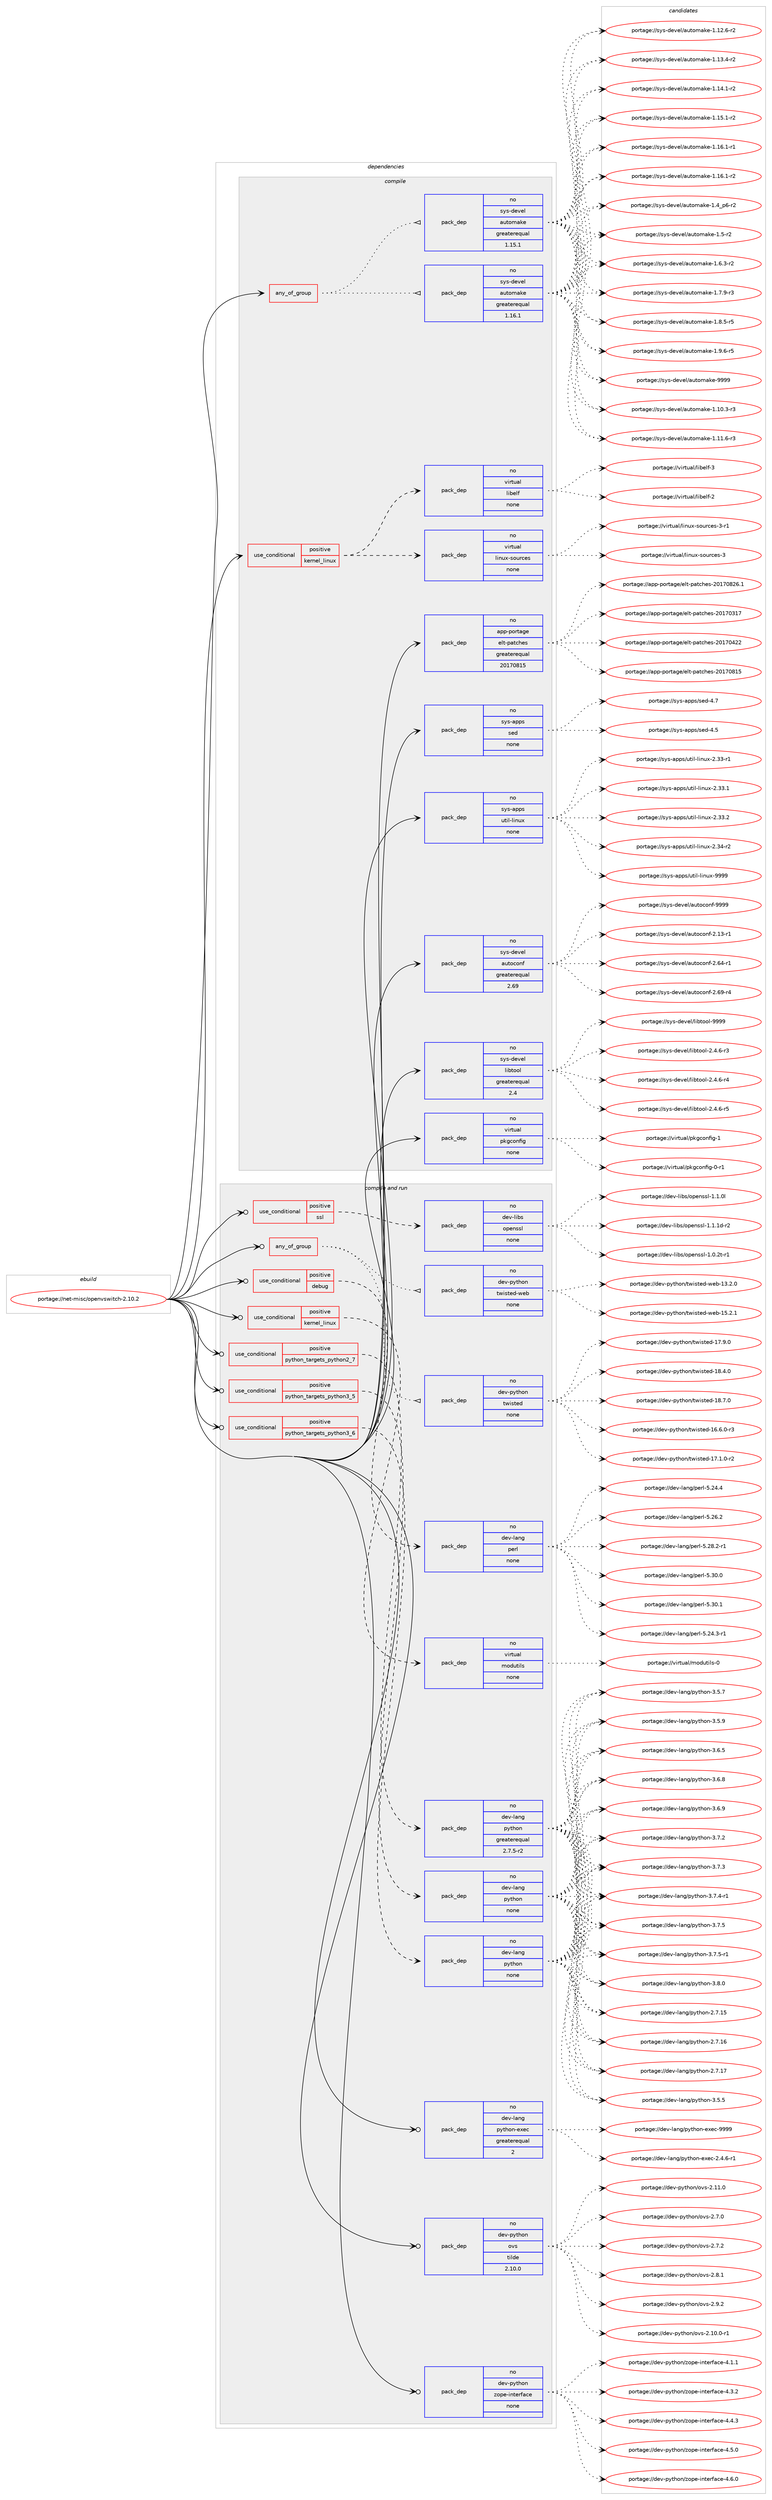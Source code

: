 digraph prolog {

# *************
# Graph options
# *************

newrank=true;
concentrate=true;
compound=true;
graph [rankdir=LR,fontname=Helvetica,fontsize=10,ranksep=1.5];#, ranksep=2.5, nodesep=0.2];
edge  [arrowhead=vee];
node  [fontname=Helvetica,fontsize=10];

# **********
# The ebuild
# **********

subgraph cluster_leftcol {
color=gray;
rank=same;
label=<<i>ebuild</i>>;
id [label="portage://net-misc/openvswitch-2.10.2", color=red, width=4, href="../net-misc/openvswitch-2.10.2.svg"];
}

# ****************
# The dependencies
# ****************

subgraph cluster_midcol {
color=gray;
label=<<i>dependencies</i>>;
subgraph cluster_compile {
fillcolor="#eeeeee";
style=filled;
label=<<i>compile</i>>;
subgraph any5994 {
dependency368864 [label=<<TABLE BORDER="0" CELLBORDER="1" CELLSPACING="0" CELLPADDING="4"><TR><TD CELLPADDING="10">any_of_group</TD></TR></TABLE>>, shape=none, color=red];subgraph pack270346 {
dependency368865 [label=<<TABLE BORDER="0" CELLBORDER="1" CELLSPACING="0" CELLPADDING="4" WIDTH="220"><TR><TD ROWSPAN="6" CELLPADDING="30">pack_dep</TD></TR><TR><TD WIDTH="110">no</TD></TR><TR><TD>sys-devel</TD></TR><TR><TD>automake</TD></TR><TR><TD>greaterequal</TD></TR><TR><TD>1.16.1</TD></TR></TABLE>>, shape=none, color=blue];
}
dependency368864:e -> dependency368865:w [weight=20,style="dotted",arrowhead="oinv"];
subgraph pack270347 {
dependency368866 [label=<<TABLE BORDER="0" CELLBORDER="1" CELLSPACING="0" CELLPADDING="4" WIDTH="220"><TR><TD ROWSPAN="6" CELLPADDING="30">pack_dep</TD></TR><TR><TD WIDTH="110">no</TD></TR><TR><TD>sys-devel</TD></TR><TR><TD>automake</TD></TR><TR><TD>greaterequal</TD></TR><TR><TD>1.15.1</TD></TR></TABLE>>, shape=none, color=blue];
}
dependency368864:e -> dependency368866:w [weight=20,style="dotted",arrowhead="oinv"];
}
id:e -> dependency368864:w [weight=20,style="solid",arrowhead="vee"];
subgraph cond92350 {
dependency368867 [label=<<TABLE BORDER="0" CELLBORDER="1" CELLSPACING="0" CELLPADDING="4"><TR><TD ROWSPAN="3" CELLPADDING="10">use_conditional</TD></TR><TR><TD>positive</TD></TR><TR><TD>kernel_linux</TD></TR></TABLE>>, shape=none, color=red];
subgraph pack270348 {
dependency368868 [label=<<TABLE BORDER="0" CELLBORDER="1" CELLSPACING="0" CELLPADDING="4" WIDTH="220"><TR><TD ROWSPAN="6" CELLPADDING="30">pack_dep</TD></TR><TR><TD WIDTH="110">no</TD></TR><TR><TD>virtual</TD></TR><TR><TD>linux-sources</TD></TR><TR><TD>none</TD></TR><TR><TD></TD></TR></TABLE>>, shape=none, color=blue];
}
dependency368867:e -> dependency368868:w [weight=20,style="dashed",arrowhead="vee"];
subgraph pack270349 {
dependency368869 [label=<<TABLE BORDER="0" CELLBORDER="1" CELLSPACING="0" CELLPADDING="4" WIDTH="220"><TR><TD ROWSPAN="6" CELLPADDING="30">pack_dep</TD></TR><TR><TD WIDTH="110">no</TD></TR><TR><TD>virtual</TD></TR><TR><TD>libelf</TD></TR><TR><TD>none</TD></TR><TR><TD></TD></TR></TABLE>>, shape=none, color=blue];
}
dependency368867:e -> dependency368869:w [weight=20,style="dashed",arrowhead="vee"];
}
id:e -> dependency368867:w [weight=20,style="solid",arrowhead="vee"];
subgraph pack270350 {
dependency368870 [label=<<TABLE BORDER="0" CELLBORDER="1" CELLSPACING="0" CELLPADDING="4" WIDTH="220"><TR><TD ROWSPAN="6" CELLPADDING="30">pack_dep</TD></TR><TR><TD WIDTH="110">no</TD></TR><TR><TD>app-portage</TD></TR><TR><TD>elt-patches</TD></TR><TR><TD>greaterequal</TD></TR><TR><TD>20170815</TD></TR></TABLE>>, shape=none, color=blue];
}
id:e -> dependency368870:w [weight=20,style="solid",arrowhead="vee"];
subgraph pack270351 {
dependency368871 [label=<<TABLE BORDER="0" CELLBORDER="1" CELLSPACING="0" CELLPADDING="4" WIDTH="220"><TR><TD ROWSPAN="6" CELLPADDING="30">pack_dep</TD></TR><TR><TD WIDTH="110">no</TD></TR><TR><TD>sys-apps</TD></TR><TR><TD>sed</TD></TR><TR><TD>none</TD></TR><TR><TD></TD></TR></TABLE>>, shape=none, color=blue];
}
id:e -> dependency368871:w [weight=20,style="solid",arrowhead="vee"];
subgraph pack270352 {
dependency368872 [label=<<TABLE BORDER="0" CELLBORDER="1" CELLSPACING="0" CELLPADDING="4" WIDTH="220"><TR><TD ROWSPAN="6" CELLPADDING="30">pack_dep</TD></TR><TR><TD WIDTH="110">no</TD></TR><TR><TD>sys-apps</TD></TR><TR><TD>util-linux</TD></TR><TR><TD>none</TD></TR><TR><TD></TD></TR></TABLE>>, shape=none, color=blue];
}
id:e -> dependency368872:w [weight=20,style="solid",arrowhead="vee"];
subgraph pack270353 {
dependency368873 [label=<<TABLE BORDER="0" CELLBORDER="1" CELLSPACING="0" CELLPADDING="4" WIDTH="220"><TR><TD ROWSPAN="6" CELLPADDING="30">pack_dep</TD></TR><TR><TD WIDTH="110">no</TD></TR><TR><TD>sys-devel</TD></TR><TR><TD>autoconf</TD></TR><TR><TD>greaterequal</TD></TR><TR><TD>2.69</TD></TR></TABLE>>, shape=none, color=blue];
}
id:e -> dependency368873:w [weight=20,style="solid",arrowhead="vee"];
subgraph pack270354 {
dependency368874 [label=<<TABLE BORDER="0" CELLBORDER="1" CELLSPACING="0" CELLPADDING="4" WIDTH="220"><TR><TD ROWSPAN="6" CELLPADDING="30">pack_dep</TD></TR><TR><TD WIDTH="110">no</TD></TR><TR><TD>sys-devel</TD></TR><TR><TD>libtool</TD></TR><TR><TD>greaterequal</TD></TR><TR><TD>2.4</TD></TR></TABLE>>, shape=none, color=blue];
}
id:e -> dependency368874:w [weight=20,style="solid",arrowhead="vee"];
subgraph pack270355 {
dependency368875 [label=<<TABLE BORDER="0" CELLBORDER="1" CELLSPACING="0" CELLPADDING="4" WIDTH="220"><TR><TD ROWSPAN="6" CELLPADDING="30">pack_dep</TD></TR><TR><TD WIDTH="110">no</TD></TR><TR><TD>virtual</TD></TR><TR><TD>pkgconfig</TD></TR><TR><TD>none</TD></TR><TR><TD></TD></TR></TABLE>>, shape=none, color=blue];
}
id:e -> dependency368875:w [weight=20,style="solid",arrowhead="vee"];
}
subgraph cluster_compileandrun {
fillcolor="#eeeeee";
style=filled;
label=<<i>compile and run</i>>;
subgraph any5995 {
dependency368876 [label=<<TABLE BORDER="0" CELLBORDER="1" CELLSPACING="0" CELLPADDING="4"><TR><TD CELLPADDING="10">any_of_group</TD></TR></TABLE>>, shape=none, color=red];subgraph pack270356 {
dependency368877 [label=<<TABLE BORDER="0" CELLBORDER="1" CELLSPACING="0" CELLPADDING="4" WIDTH="220"><TR><TD ROWSPAN="6" CELLPADDING="30">pack_dep</TD></TR><TR><TD WIDTH="110">no</TD></TR><TR><TD>dev-python</TD></TR><TR><TD>twisted</TD></TR><TR><TD>none</TD></TR><TR><TD></TD></TR></TABLE>>, shape=none, color=blue];
}
dependency368876:e -> dependency368877:w [weight=20,style="dotted",arrowhead="oinv"];
subgraph pack270357 {
dependency368878 [label=<<TABLE BORDER="0" CELLBORDER="1" CELLSPACING="0" CELLPADDING="4" WIDTH="220"><TR><TD ROWSPAN="6" CELLPADDING="30">pack_dep</TD></TR><TR><TD WIDTH="110">no</TD></TR><TR><TD>dev-python</TD></TR><TR><TD>twisted-web</TD></TR><TR><TD>none</TD></TR><TR><TD></TD></TR></TABLE>>, shape=none, color=blue];
}
dependency368876:e -> dependency368878:w [weight=20,style="dotted",arrowhead="oinv"];
}
id:e -> dependency368876:w [weight=20,style="solid",arrowhead="odotvee"];
subgraph cond92351 {
dependency368879 [label=<<TABLE BORDER="0" CELLBORDER="1" CELLSPACING="0" CELLPADDING="4"><TR><TD ROWSPAN="3" CELLPADDING="10">use_conditional</TD></TR><TR><TD>positive</TD></TR><TR><TD>debug</TD></TR></TABLE>>, shape=none, color=red];
subgraph pack270358 {
dependency368880 [label=<<TABLE BORDER="0" CELLBORDER="1" CELLSPACING="0" CELLPADDING="4" WIDTH="220"><TR><TD ROWSPAN="6" CELLPADDING="30">pack_dep</TD></TR><TR><TD WIDTH="110">no</TD></TR><TR><TD>dev-lang</TD></TR><TR><TD>perl</TD></TR><TR><TD>none</TD></TR><TR><TD></TD></TR></TABLE>>, shape=none, color=blue];
}
dependency368879:e -> dependency368880:w [weight=20,style="dashed",arrowhead="vee"];
}
id:e -> dependency368879:w [weight=20,style="solid",arrowhead="odotvee"];
subgraph cond92352 {
dependency368881 [label=<<TABLE BORDER="0" CELLBORDER="1" CELLSPACING="0" CELLPADDING="4"><TR><TD ROWSPAN="3" CELLPADDING="10">use_conditional</TD></TR><TR><TD>positive</TD></TR><TR><TD>kernel_linux</TD></TR></TABLE>>, shape=none, color=red];
subgraph pack270359 {
dependency368882 [label=<<TABLE BORDER="0" CELLBORDER="1" CELLSPACING="0" CELLPADDING="4" WIDTH="220"><TR><TD ROWSPAN="6" CELLPADDING="30">pack_dep</TD></TR><TR><TD WIDTH="110">no</TD></TR><TR><TD>virtual</TD></TR><TR><TD>modutils</TD></TR><TR><TD>none</TD></TR><TR><TD></TD></TR></TABLE>>, shape=none, color=blue];
}
dependency368881:e -> dependency368882:w [weight=20,style="dashed",arrowhead="vee"];
}
id:e -> dependency368881:w [weight=20,style="solid",arrowhead="odotvee"];
subgraph cond92353 {
dependency368883 [label=<<TABLE BORDER="0" CELLBORDER="1" CELLSPACING="0" CELLPADDING="4"><TR><TD ROWSPAN="3" CELLPADDING="10">use_conditional</TD></TR><TR><TD>positive</TD></TR><TR><TD>python_targets_python2_7</TD></TR></TABLE>>, shape=none, color=red];
subgraph pack270360 {
dependency368884 [label=<<TABLE BORDER="0" CELLBORDER="1" CELLSPACING="0" CELLPADDING="4" WIDTH="220"><TR><TD ROWSPAN="6" CELLPADDING="30">pack_dep</TD></TR><TR><TD WIDTH="110">no</TD></TR><TR><TD>dev-lang</TD></TR><TR><TD>python</TD></TR><TR><TD>greaterequal</TD></TR><TR><TD>2.7.5-r2</TD></TR></TABLE>>, shape=none, color=blue];
}
dependency368883:e -> dependency368884:w [weight=20,style="dashed",arrowhead="vee"];
}
id:e -> dependency368883:w [weight=20,style="solid",arrowhead="odotvee"];
subgraph cond92354 {
dependency368885 [label=<<TABLE BORDER="0" CELLBORDER="1" CELLSPACING="0" CELLPADDING="4"><TR><TD ROWSPAN="3" CELLPADDING="10">use_conditional</TD></TR><TR><TD>positive</TD></TR><TR><TD>python_targets_python3_5</TD></TR></TABLE>>, shape=none, color=red];
subgraph pack270361 {
dependency368886 [label=<<TABLE BORDER="0" CELLBORDER="1" CELLSPACING="0" CELLPADDING="4" WIDTH="220"><TR><TD ROWSPAN="6" CELLPADDING="30">pack_dep</TD></TR><TR><TD WIDTH="110">no</TD></TR><TR><TD>dev-lang</TD></TR><TR><TD>python</TD></TR><TR><TD>none</TD></TR><TR><TD></TD></TR></TABLE>>, shape=none, color=blue];
}
dependency368885:e -> dependency368886:w [weight=20,style="dashed",arrowhead="vee"];
}
id:e -> dependency368885:w [weight=20,style="solid",arrowhead="odotvee"];
subgraph cond92355 {
dependency368887 [label=<<TABLE BORDER="0" CELLBORDER="1" CELLSPACING="0" CELLPADDING="4"><TR><TD ROWSPAN="3" CELLPADDING="10">use_conditional</TD></TR><TR><TD>positive</TD></TR><TR><TD>python_targets_python3_6</TD></TR></TABLE>>, shape=none, color=red];
subgraph pack270362 {
dependency368888 [label=<<TABLE BORDER="0" CELLBORDER="1" CELLSPACING="0" CELLPADDING="4" WIDTH="220"><TR><TD ROWSPAN="6" CELLPADDING="30">pack_dep</TD></TR><TR><TD WIDTH="110">no</TD></TR><TR><TD>dev-lang</TD></TR><TR><TD>python</TD></TR><TR><TD>none</TD></TR><TR><TD></TD></TR></TABLE>>, shape=none, color=blue];
}
dependency368887:e -> dependency368888:w [weight=20,style="dashed",arrowhead="vee"];
}
id:e -> dependency368887:w [weight=20,style="solid",arrowhead="odotvee"];
subgraph cond92356 {
dependency368889 [label=<<TABLE BORDER="0" CELLBORDER="1" CELLSPACING="0" CELLPADDING="4"><TR><TD ROWSPAN="3" CELLPADDING="10">use_conditional</TD></TR><TR><TD>positive</TD></TR><TR><TD>ssl</TD></TR></TABLE>>, shape=none, color=red];
subgraph pack270363 {
dependency368890 [label=<<TABLE BORDER="0" CELLBORDER="1" CELLSPACING="0" CELLPADDING="4" WIDTH="220"><TR><TD ROWSPAN="6" CELLPADDING="30">pack_dep</TD></TR><TR><TD WIDTH="110">no</TD></TR><TR><TD>dev-libs</TD></TR><TR><TD>openssl</TD></TR><TR><TD>none</TD></TR><TR><TD></TD></TR></TABLE>>, shape=none, color=blue];
}
dependency368889:e -> dependency368890:w [weight=20,style="dashed",arrowhead="vee"];
}
id:e -> dependency368889:w [weight=20,style="solid",arrowhead="odotvee"];
subgraph pack270364 {
dependency368891 [label=<<TABLE BORDER="0" CELLBORDER="1" CELLSPACING="0" CELLPADDING="4" WIDTH="220"><TR><TD ROWSPAN="6" CELLPADDING="30">pack_dep</TD></TR><TR><TD WIDTH="110">no</TD></TR><TR><TD>dev-lang</TD></TR><TR><TD>python-exec</TD></TR><TR><TD>greaterequal</TD></TR><TR><TD>2</TD></TR></TABLE>>, shape=none, color=blue];
}
id:e -> dependency368891:w [weight=20,style="solid",arrowhead="odotvee"];
subgraph pack270365 {
dependency368892 [label=<<TABLE BORDER="0" CELLBORDER="1" CELLSPACING="0" CELLPADDING="4" WIDTH="220"><TR><TD ROWSPAN="6" CELLPADDING="30">pack_dep</TD></TR><TR><TD WIDTH="110">no</TD></TR><TR><TD>dev-python</TD></TR><TR><TD>ovs</TD></TR><TR><TD>tilde</TD></TR><TR><TD>2.10.0</TD></TR></TABLE>>, shape=none, color=blue];
}
id:e -> dependency368892:w [weight=20,style="solid",arrowhead="odotvee"];
subgraph pack270366 {
dependency368893 [label=<<TABLE BORDER="0" CELLBORDER="1" CELLSPACING="0" CELLPADDING="4" WIDTH="220"><TR><TD ROWSPAN="6" CELLPADDING="30">pack_dep</TD></TR><TR><TD WIDTH="110">no</TD></TR><TR><TD>dev-python</TD></TR><TR><TD>zope-interface</TD></TR><TR><TD>none</TD></TR><TR><TD></TD></TR></TABLE>>, shape=none, color=blue];
}
id:e -> dependency368893:w [weight=20,style="solid",arrowhead="odotvee"];
}
subgraph cluster_run {
fillcolor="#eeeeee";
style=filled;
label=<<i>run</i>>;
}
}

# **************
# The candidates
# **************

subgraph cluster_choices {
rank=same;
color=gray;
label=<<i>candidates</i>>;

subgraph choice270346 {
color=black;
nodesep=1;
choiceportage11512111545100101118101108479711711611110997107101454946494846514511451 [label="portage://sys-devel/automake-1.10.3-r3", color=red, width=4,href="../sys-devel/automake-1.10.3-r3.svg"];
choiceportage11512111545100101118101108479711711611110997107101454946494946544511451 [label="portage://sys-devel/automake-1.11.6-r3", color=red, width=4,href="../sys-devel/automake-1.11.6-r3.svg"];
choiceportage11512111545100101118101108479711711611110997107101454946495046544511450 [label="portage://sys-devel/automake-1.12.6-r2", color=red, width=4,href="../sys-devel/automake-1.12.6-r2.svg"];
choiceportage11512111545100101118101108479711711611110997107101454946495146524511450 [label="portage://sys-devel/automake-1.13.4-r2", color=red, width=4,href="../sys-devel/automake-1.13.4-r2.svg"];
choiceportage11512111545100101118101108479711711611110997107101454946495246494511450 [label="portage://sys-devel/automake-1.14.1-r2", color=red, width=4,href="../sys-devel/automake-1.14.1-r2.svg"];
choiceportage11512111545100101118101108479711711611110997107101454946495346494511450 [label="portage://sys-devel/automake-1.15.1-r2", color=red, width=4,href="../sys-devel/automake-1.15.1-r2.svg"];
choiceportage11512111545100101118101108479711711611110997107101454946495446494511449 [label="portage://sys-devel/automake-1.16.1-r1", color=red, width=4,href="../sys-devel/automake-1.16.1-r1.svg"];
choiceportage11512111545100101118101108479711711611110997107101454946495446494511450 [label="portage://sys-devel/automake-1.16.1-r2", color=red, width=4,href="../sys-devel/automake-1.16.1-r2.svg"];
choiceportage115121115451001011181011084797117116111109971071014549465295112544511450 [label="portage://sys-devel/automake-1.4_p6-r2", color=red, width=4,href="../sys-devel/automake-1.4_p6-r2.svg"];
choiceportage11512111545100101118101108479711711611110997107101454946534511450 [label="portage://sys-devel/automake-1.5-r2", color=red, width=4,href="../sys-devel/automake-1.5-r2.svg"];
choiceportage115121115451001011181011084797117116111109971071014549465446514511450 [label="portage://sys-devel/automake-1.6.3-r2", color=red, width=4,href="../sys-devel/automake-1.6.3-r2.svg"];
choiceportage115121115451001011181011084797117116111109971071014549465546574511451 [label="portage://sys-devel/automake-1.7.9-r3", color=red, width=4,href="../sys-devel/automake-1.7.9-r3.svg"];
choiceportage115121115451001011181011084797117116111109971071014549465646534511453 [label="portage://sys-devel/automake-1.8.5-r5", color=red, width=4,href="../sys-devel/automake-1.8.5-r5.svg"];
choiceportage115121115451001011181011084797117116111109971071014549465746544511453 [label="portage://sys-devel/automake-1.9.6-r5", color=red, width=4,href="../sys-devel/automake-1.9.6-r5.svg"];
choiceportage115121115451001011181011084797117116111109971071014557575757 [label="portage://sys-devel/automake-9999", color=red, width=4,href="../sys-devel/automake-9999.svg"];
dependency368865:e -> choiceportage11512111545100101118101108479711711611110997107101454946494846514511451:w [style=dotted,weight="100"];
dependency368865:e -> choiceportage11512111545100101118101108479711711611110997107101454946494946544511451:w [style=dotted,weight="100"];
dependency368865:e -> choiceportage11512111545100101118101108479711711611110997107101454946495046544511450:w [style=dotted,weight="100"];
dependency368865:e -> choiceportage11512111545100101118101108479711711611110997107101454946495146524511450:w [style=dotted,weight="100"];
dependency368865:e -> choiceportage11512111545100101118101108479711711611110997107101454946495246494511450:w [style=dotted,weight="100"];
dependency368865:e -> choiceportage11512111545100101118101108479711711611110997107101454946495346494511450:w [style=dotted,weight="100"];
dependency368865:e -> choiceportage11512111545100101118101108479711711611110997107101454946495446494511449:w [style=dotted,weight="100"];
dependency368865:e -> choiceportage11512111545100101118101108479711711611110997107101454946495446494511450:w [style=dotted,weight="100"];
dependency368865:e -> choiceportage115121115451001011181011084797117116111109971071014549465295112544511450:w [style=dotted,weight="100"];
dependency368865:e -> choiceportage11512111545100101118101108479711711611110997107101454946534511450:w [style=dotted,weight="100"];
dependency368865:e -> choiceportage115121115451001011181011084797117116111109971071014549465446514511450:w [style=dotted,weight="100"];
dependency368865:e -> choiceportage115121115451001011181011084797117116111109971071014549465546574511451:w [style=dotted,weight="100"];
dependency368865:e -> choiceportage115121115451001011181011084797117116111109971071014549465646534511453:w [style=dotted,weight="100"];
dependency368865:e -> choiceportage115121115451001011181011084797117116111109971071014549465746544511453:w [style=dotted,weight="100"];
dependency368865:e -> choiceportage115121115451001011181011084797117116111109971071014557575757:w [style=dotted,weight="100"];
}
subgraph choice270347 {
color=black;
nodesep=1;
choiceportage11512111545100101118101108479711711611110997107101454946494846514511451 [label="portage://sys-devel/automake-1.10.3-r3", color=red, width=4,href="../sys-devel/automake-1.10.3-r3.svg"];
choiceportage11512111545100101118101108479711711611110997107101454946494946544511451 [label="portage://sys-devel/automake-1.11.6-r3", color=red, width=4,href="../sys-devel/automake-1.11.6-r3.svg"];
choiceportage11512111545100101118101108479711711611110997107101454946495046544511450 [label="portage://sys-devel/automake-1.12.6-r2", color=red, width=4,href="../sys-devel/automake-1.12.6-r2.svg"];
choiceportage11512111545100101118101108479711711611110997107101454946495146524511450 [label="portage://sys-devel/automake-1.13.4-r2", color=red, width=4,href="../sys-devel/automake-1.13.4-r2.svg"];
choiceportage11512111545100101118101108479711711611110997107101454946495246494511450 [label="portage://sys-devel/automake-1.14.1-r2", color=red, width=4,href="../sys-devel/automake-1.14.1-r2.svg"];
choiceportage11512111545100101118101108479711711611110997107101454946495346494511450 [label="portage://sys-devel/automake-1.15.1-r2", color=red, width=4,href="../sys-devel/automake-1.15.1-r2.svg"];
choiceportage11512111545100101118101108479711711611110997107101454946495446494511449 [label="portage://sys-devel/automake-1.16.1-r1", color=red, width=4,href="../sys-devel/automake-1.16.1-r1.svg"];
choiceportage11512111545100101118101108479711711611110997107101454946495446494511450 [label="portage://sys-devel/automake-1.16.1-r2", color=red, width=4,href="../sys-devel/automake-1.16.1-r2.svg"];
choiceportage115121115451001011181011084797117116111109971071014549465295112544511450 [label="portage://sys-devel/automake-1.4_p6-r2", color=red, width=4,href="../sys-devel/automake-1.4_p6-r2.svg"];
choiceportage11512111545100101118101108479711711611110997107101454946534511450 [label="portage://sys-devel/automake-1.5-r2", color=red, width=4,href="../sys-devel/automake-1.5-r2.svg"];
choiceportage115121115451001011181011084797117116111109971071014549465446514511450 [label="portage://sys-devel/automake-1.6.3-r2", color=red, width=4,href="../sys-devel/automake-1.6.3-r2.svg"];
choiceportage115121115451001011181011084797117116111109971071014549465546574511451 [label="portage://sys-devel/automake-1.7.9-r3", color=red, width=4,href="../sys-devel/automake-1.7.9-r3.svg"];
choiceportage115121115451001011181011084797117116111109971071014549465646534511453 [label="portage://sys-devel/automake-1.8.5-r5", color=red, width=4,href="../sys-devel/automake-1.8.5-r5.svg"];
choiceportage115121115451001011181011084797117116111109971071014549465746544511453 [label="portage://sys-devel/automake-1.9.6-r5", color=red, width=4,href="../sys-devel/automake-1.9.6-r5.svg"];
choiceportage115121115451001011181011084797117116111109971071014557575757 [label="portage://sys-devel/automake-9999", color=red, width=4,href="../sys-devel/automake-9999.svg"];
dependency368866:e -> choiceportage11512111545100101118101108479711711611110997107101454946494846514511451:w [style=dotted,weight="100"];
dependency368866:e -> choiceportage11512111545100101118101108479711711611110997107101454946494946544511451:w [style=dotted,weight="100"];
dependency368866:e -> choiceportage11512111545100101118101108479711711611110997107101454946495046544511450:w [style=dotted,weight="100"];
dependency368866:e -> choiceportage11512111545100101118101108479711711611110997107101454946495146524511450:w [style=dotted,weight="100"];
dependency368866:e -> choiceportage11512111545100101118101108479711711611110997107101454946495246494511450:w [style=dotted,weight="100"];
dependency368866:e -> choiceportage11512111545100101118101108479711711611110997107101454946495346494511450:w [style=dotted,weight="100"];
dependency368866:e -> choiceportage11512111545100101118101108479711711611110997107101454946495446494511449:w [style=dotted,weight="100"];
dependency368866:e -> choiceportage11512111545100101118101108479711711611110997107101454946495446494511450:w [style=dotted,weight="100"];
dependency368866:e -> choiceportage115121115451001011181011084797117116111109971071014549465295112544511450:w [style=dotted,weight="100"];
dependency368866:e -> choiceportage11512111545100101118101108479711711611110997107101454946534511450:w [style=dotted,weight="100"];
dependency368866:e -> choiceportage115121115451001011181011084797117116111109971071014549465446514511450:w [style=dotted,weight="100"];
dependency368866:e -> choiceportage115121115451001011181011084797117116111109971071014549465546574511451:w [style=dotted,weight="100"];
dependency368866:e -> choiceportage115121115451001011181011084797117116111109971071014549465646534511453:w [style=dotted,weight="100"];
dependency368866:e -> choiceportage115121115451001011181011084797117116111109971071014549465746544511453:w [style=dotted,weight="100"];
dependency368866:e -> choiceportage115121115451001011181011084797117116111109971071014557575757:w [style=dotted,weight="100"];
}
subgraph choice270348 {
color=black;
nodesep=1;
choiceportage118105114116117971084710810511011712045115111117114991011154551 [label="portage://virtual/linux-sources-3", color=red, width=4,href="../virtual/linux-sources-3.svg"];
choiceportage1181051141161179710847108105110117120451151111171149910111545514511449 [label="portage://virtual/linux-sources-3-r1", color=red, width=4,href="../virtual/linux-sources-3-r1.svg"];
dependency368868:e -> choiceportage118105114116117971084710810511011712045115111117114991011154551:w [style=dotted,weight="100"];
dependency368868:e -> choiceportage1181051141161179710847108105110117120451151111171149910111545514511449:w [style=dotted,weight="100"];
}
subgraph choice270349 {
color=black;
nodesep=1;
choiceportage1181051141161179710847108105981011081024550 [label="portage://virtual/libelf-2", color=red, width=4,href="../virtual/libelf-2.svg"];
choiceportage1181051141161179710847108105981011081024551 [label="portage://virtual/libelf-3", color=red, width=4,href="../virtual/libelf-3.svg"];
dependency368869:e -> choiceportage1181051141161179710847108105981011081024550:w [style=dotted,weight="100"];
dependency368869:e -> choiceportage1181051141161179710847108105981011081024551:w [style=dotted,weight="100"];
}
subgraph choice270350 {
color=black;
nodesep=1;
choiceportage97112112451121111141169710310147101108116451129711699104101115455048495548514955 [label="portage://app-portage/elt-patches-20170317", color=red, width=4,href="../app-portage/elt-patches-20170317.svg"];
choiceportage97112112451121111141169710310147101108116451129711699104101115455048495548525050 [label="portage://app-portage/elt-patches-20170422", color=red, width=4,href="../app-portage/elt-patches-20170422.svg"];
choiceportage97112112451121111141169710310147101108116451129711699104101115455048495548564953 [label="portage://app-portage/elt-patches-20170815", color=red, width=4,href="../app-portage/elt-patches-20170815.svg"];
choiceportage971121124511211111411697103101471011081164511297116991041011154550484955485650544649 [label="portage://app-portage/elt-patches-20170826.1", color=red, width=4,href="../app-portage/elt-patches-20170826.1.svg"];
dependency368870:e -> choiceportage97112112451121111141169710310147101108116451129711699104101115455048495548514955:w [style=dotted,weight="100"];
dependency368870:e -> choiceportage97112112451121111141169710310147101108116451129711699104101115455048495548525050:w [style=dotted,weight="100"];
dependency368870:e -> choiceportage97112112451121111141169710310147101108116451129711699104101115455048495548564953:w [style=dotted,weight="100"];
dependency368870:e -> choiceportage971121124511211111411697103101471011081164511297116991041011154550484955485650544649:w [style=dotted,weight="100"];
}
subgraph choice270351 {
color=black;
nodesep=1;
choiceportage11512111545971121121154711510110045524653 [label="portage://sys-apps/sed-4.5", color=red, width=4,href="../sys-apps/sed-4.5.svg"];
choiceportage11512111545971121121154711510110045524655 [label="portage://sys-apps/sed-4.7", color=red, width=4,href="../sys-apps/sed-4.7.svg"];
dependency368871:e -> choiceportage11512111545971121121154711510110045524653:w [style=dotted,weight="100"];
dependency368871:e -> choiceportage11512111545971121121154711510110045524655:w [style=dotted,weight="100"];
}
subgraph choice270352 {
color=black;
nodesep=1;
choiceportage1151211154597112112115471171161051084510810511011712045504651514511449 [label="portage://sys-apps/util-linux-2.33-r1", color=red, width=4,href="../sys-apps/util-linux-2.33-r1.svg"];
choiceportage1151211154597112112115471171161051084510810511011712045504651514649 [label="portage://sys-apps/util-linux-2.33.1", color=red, width=4,href="../sys-apps/util-linux-2.33.1.svg"];
choiceportage1151211154597112112115471171161051084510810511011712045504651514650 [label="portage://sys-apps/util-linux-2.33.2", color=red, width=4,href="../sys-apps/util-linux-2.33.2.svg"];
choiceportage1151211154597112112115471171161051084510810511011712045504651524511450 [label="portage://sys-apps/util-linux-2.34-r2", color=red, width=4,href="../sys-apps/util-linux-2.34-r2.svg"];
choiceportage115121115459711211211547117116105108451081051101171204557575757 [label="portage://sys-apps/util-linux-9999", color=red, width=4,href="../sys-apps/util-linux-9999.svg"];
dependency368872:e -> choiceportage1151211154597112112115471171161051084510810511011712045504651514511449:w [style=dotted,weight="100"];
dependency368872:e -> choiceportage1151211154597112112115471171161051084510810511011712045504651514649:w [style=dotted,weight="100"];
dependency368872:e -> choiceportage1151211154597112112115471171161051084510810511011712045504651514650:w [style=dotted,weight="100"];
dependency368872:e -> choiceportage1151211154597112112115471171161051084510810511011712045504651524511450:w [style=dotted,weight="100"];
dependency368872:e -> choiceportage115121115459711211211547117116105108451081051101171204557575757:w [style=dotted,weight="100"];
}
subgraph choice270353 {
color=black;
nodesep=1;
choiceportage1151211154510010111810110847971171161119911111010245504649514511449 [label="portage://sys-devel/autoconf-2.13-r1", color=red, width=4,href="../sys-devel/autoconf-2.13-r1.svg"];
choiceportage1151211154510010111810110847971171161119911111010245504654524511449 [label="portage://sys-devel/autoconf-2.64-r1", color=red, width=4,href="../sys-devel/autoconf-2.64-r1.svg"];
choiceportage1151211154510010111810110847971171161119911111010245504654574511452 [label="portage://sys-devel/autoconf-2.69-r4", color=red, width=4,href="../sys-devel/autoconf-2.69-r4.svg"];
choiceportage115121115451001011181011084797117116111991111101024557575757 [label="portage://sys-devel/autoconf-9999", color=red, width=4,href="../sys-devel/autoconf-9999.svg"];
dependency368873:e -> choiceportage1151211154510010111810110847971171161119911111010245504649514511449:w [style=dotted,weight="100"];
dependency368873:e -> choiceportage1151211154510010111810110847971171161119911111010245504654524511449:w [style=dotted,weight="100"];
dependency368873:e -> choiceportage1151211154510010111810110847971171161119911111010245504654574511452:w [style=dotted,weight="100"];
dependency368873:e -> choiceportage115121115451001011181011084797117116111991111101024557575757:w [style=dotted,weight="100"];
}
subgraph choice270354 {
color=black;
nodesep=1;
choiceportage1151211154510010111810110847108105981161111111084550465246544511451 [label="portage://sys-devel/libtool-2.4.6-r3", color=red, width=4,href="../sys-devel/libtool-2.4.6-r3.svg"];
choiceportage1151211154510010111810110847108105981161111111084550465246544511452 [label="portage://sys-devel/libtool-2.4.6-r4", color=red, width=4,href="../sys-devel/libtool-2.4.6-r4.svg"];
choiceportage1151211154510010111810110847108105981161111111084550465246544511453 [label="portage://sys-devel/libtool-2.4.6-r5", color=red, width=4,href="../sys-devel/libtool-2.4.6-r5.svg"];
choiceportage1151211154510010111810110847108105981161111111084557575757 [label="portage://sys-devel/libtool-9999", color=red, width=4,href="../sys-devel/libtool-9999.svg"];
dependency368874:e -> choiceportage1151211154510010111810110847108105981161111111084550465246544511451:w [style=dotted,weight="100"];
dependency368874:e -> choiceportage1151211154510010111810110847108105981161111111084550465246544511452:w [style=dotted,weight="100"];
dependency368874:e -> choiceportage1151211154510010111810110847108105981161111111084550465246544511453:w [style=dotted,weight="100"];
dependency368874:e -> choiceportage1151211154510010111810110847108105981161111111084557575757:w [style=dotted,weight="100"];
}
subgraph choice270355 {
color=black;
nodesep=1;
choiceportage11810511411611797108471121071039911111010210510345484511449 [label="portage://virtual/pkgconfig-0-r1", color=red, width=4,href="../virtual/pkgconfig-0-r1.svg"];
choiceportage1181051141161179710847112107103991111101021051034549 [label="portage://virtual/pkgconfig-1", color=red, width=4,href="../virtual/pkgconfig-1.svg"];
dependency368875:e -> choiceportage11810511411611797108471121071039911111010210510345484511449:w [style=dotted,weight="100"];
dependency368875:e -> choiceportage1181051141161179710847112107103991111101021051034549:w [style=dotted,weight="100"];
}
subgraph choice270356 {
color=black;
nodesep=1;
choiceportage1001011184511212111610411111047116119105115116101100454954465446484511451 [label="portage://dev-python/twisted-16.6.0-r3", color=red, width=4,href="../dev-python/twisted-16.6.0-r3.svg"];
choiceportage1001011184511212111610411111047116119105115116101100454955464946484511450 [label="portage://dev-python/twisted-17.1.0-r2", color=red, width=4,href="../dev-python/twisted-17.1.0-r2.svg"];
choiceportage100101118451121211161041111104711611910511511610110045495546574648 [label="portage://dev-python/twisted-17.9.0", color=red, width=4,href="../dev-python/twisted-17.9.0.svg"];
choiceportage100101118451121211161041111104711611910511511610110045495646524648 [label="portage://dev-python/twisted-18.4.0", color=red, width=4,href="../dev-python/twisted-18.4.0.svg"];
choiceportage100101118451121211161041111104711611910511511610110045495646554648 [label="portage://dev-python/twisted-18.7.0", color=red, width=4,href="../dev-python/twisted-18.7.0.svg"];
dependency368877:e -> choiceportage1001011184511212111610411111047116119105115116101100454954465446484511451:w [style=dotted,weight="100"];
dependency368877:e -> choiceportage1001011184511212111610411111047116119105115116101100454955464946484511450:w [style=dotted,weight="100"];
dependency368877:e -> choiceportage100101118451121211161041111104711611910511511610110045495546574648:w [style=dotted,weight="100"];
dependency368877:e -> choiceportage100101118451121211161041111104711611910511511610110045495646524648:w [style=dotted,weight="100"];
dependency368877:e -> choiceportage100101118451121211161041111104711611910511511610110045495646554648:w [style=dotted,weight="100"];
}
subgraph choice270357 {
color=black;
nodesep=1;
choiceportage1001011184511212111610411111047116119105115116101100451191019845495146504648 [label="portage://dev-python/twisted-web-13.2.0", color=red, width=4,href="../dev-python/twisted-web-13.2.0.svg"];
choiceportage1001011184511212111610411111047116119105115116101100451191019845495346504649 [label="portage://dev-python/twisted-web-15.2.1", color=red, width=4,href="../dev-python/twisted-web-15.2.1.svg"];
dependency368878:e -> choiceportage1001011184511212111610411111047116119105115116101100451191019845495146504648:w [style=dotted,weight="100"];
dependency368878:e -> choiceportage1001011184511212111610411111047116119105115116101100451191019845495346504649:w [style=dotted,weight="100"];
}
subgraph choice270358 {
color=black;
nodesep=1;
choiceportage100101118451089711010347112101114108455346505246514511449 [label="portage://dev-lang/perl-5.24.3-r1", color=red, width=4,href="../dev-lang/perl-5.24.3-r1.svg"];
choiceportage10010111845108971101034711210111410845534650524652 [label="portage://dev-lang/perl-5.24.4", color=red, width=4,href="../dev-lang/perl-5.24.4.svg"];
choiceportage10010111845108971101034711210111410845534650544650 [label="portage://dev-lang/perl-5.26.2", color=red, width=4,href="../dev-lang/perl-5.26.2.svg"];
choiceportage100101118451089711010347112101114108455346505646504511449 [label="portage://dev-lang/perl-5.28.2-r1", color=red, width=4,href="../dev-lang/perl-5.28.2-r1.svg"];
choiceportage10010111845108971101034711210111410845534651484648 [label="portage://dev-lang/perl-5.30.0", color=red, width=4,href="../dev-lang/perl-5.30.0.svg"];
choiceportage10010111845108971101034711210111410845534651484649 [label="portage://dev-lang/perl-5.30.1", color=red, width=4,href="../dev-lang/perl-5.30.1.svg"];
dependency368880:e -> choiceportage100101118451089711010347112101114108455346505246514511449:w [style=dotted,weight="100"];
dependency368880:e -> choiceportage10010111845108971101034711210111410845534650524652:w [style=dotted,weight="100"];
dependency368880:e -> choiceportage10010111845108971101034711210111410845534650544650:w [style=dotted,weight="100"];
dependency368880:e -> choiceportage100101118451089711010347112101114108455346505646504511449:w [style=dotted,weight="100"];
dependency368880:e -> choiceportage10010111845108971101034711210111410845534651484648:w [style=dotted,weight="100"];
dependency368880:e -> choiceportage10010111845108971101034711210111410845534651484649:w [style=dotted,weight="100"];
}
subgraph choice270359 {
color=black;
nodesep=1;
choiceportage11810511411611797108471091111001171161051081154548 [label="portage://virtual/modutils-0", color=red, width=4,href="../virtual/modutils-0.svg"];
dependency368882:e -> choiceportage11810511411611797108471091111001171161051081154548:w [style=dotted,weight="100"];
}
subgraph choice270360 {
color=black;
nodesep=1;
choiceportage10010111845108971101034711212111610411111045504655464953 [label="portage://dev-lang/python-2.7.15", color=red, width=4,href="../dev-lang/python-2.7.15.svg"];
choiceportage10010111845108971101034711212111610411111045504655464954 [label="portage://dev-lang/python-2.7.16", color=red, width=4,href="../dev-lang/python-2.7.16.svg"];
choiceportage10010111845108971101034711212111610411111045504655464955 [label="portage://dev-lang/python-2.7.17", color=red, width=4,href="../dev-lang/python-2.7.17.svg"];
choiceportage100101118451089711010347112121116104111110455146534653 [label="portage://dev-lang/python-3.5.5", color=red, width=4,href="../dev-lang/python-3.5.5.svg"];
choiceportage100101118451089711010347112121116104111110455146534655 [label="portage://dev-lang/python-3.5.7", color=red, width=4,href="../dev-lang/python-3.5.7.svg"];
choiceportage100101118451089711010347112121116104111110455146534657 [label="portage://dev-lang/python-3.5.9", color=red, width=4,href="../dev-lang/python-3.5.9.svg"];
choiceportage100101118451089711010347112121116104111110455146544653 [label="portage://dev-lang/python-3.6.5", color=red, width=4,href="../dev-lang/python-3.6.5.svg"];
choiceportage100101118451089711010347112121116104111110455146544656 [label="portage://dev-lang/python-3.6.8", color=red, width=4,href="../dev-lang/python-3.6.8.svg"];
choiceportage100101118451089711010347112121116104111110455146544657 [label="portage://dev-lang/python-3.6.9", color=red, width=4,href="../dev-lang/python-3.6.9.svg"];
choiceportage100101118451089711010347112121116104111110455146554650 [label="portage://dev-lang/python-3.7.2", color=red, width=4,href="../dev-lang/python-3.7.2.svg"];
choiceportage100101118451089711010347112121116104111110455146554651 [label="portage://dev-lang/python-3.7.3", color=red, width=4,href="../dev-lang/python-3.7.3.svg"];
choiceportage1001011184510897110103471121211161041111104551465546524511449 [label="portage://dev-lang/python-3.7.4-r1", color=red, width=4,href="../dev-lang/python-3.7.4-r1.svg"];
choiceportage100101118451089711010347112121116104111110455146554653 [label="portage://dev-lang/python-3.7.5", color=red, width=4,href="../dev-lang/python-3.7.5.svg"];
choiceportage1001011184510897110103471121211161041111104551465546534511449 [label="portage://dev-lang/python-3.7.5-r1", color=red, width=4,href="../dev-lang/python-3.7.5-r1.svg"];
choiceportage100101118451089711010347112121116104111110455146564648 [label="portage://dev-lang/python-3.8.0", color=red, width=4,href="../dev-lang/python-3.8.0.svg"];
dependency368884:e -> choiceportage10010111845108971101034711212111610411111045504655464953:w [style=dotted,weight="100"];
dependency368884:e -> choiceportage10010111845108971101034711212111610411111045504655464954:w [style=dotted,weight="100"];
dependency368884:e -> choiceportage10010111845108971101034711212111610411111045504655464955:w [style=dotted,weight="100"];
dependency368884:e -> choiceportage100101118451089711010347112121116104111110455146534653:w [style=dotted,weight="100"];
dependency368884:e -> choiceportage100101118451089711010347112121116104111110455146534655:w [style=dotted,weight="100"];
dependency368884:e -> choiceportage100101118451089711010347112121116104111110455146534657:w [style=dotted,weight="100"];
dependency368884:e -> choiceportage100101118451089711010347112121116104111110455146544653:w [style=dotted,weight="100"];
dependency368884:e -> choiceportage100101118451089711010347112121116104111110455146544656:w [style=dotted,weight="100"];
dependency368884:e -> choiceportage100101118451089711010347112121116104111110455146544657:w [style=dotted,weight="100"];
dependency368884:e -> choiceportage100101118451089711010347112121116104111110455146554650:w [style=dotted,weight="100"];
dependency368884:e -> choiceportage100101118451089711010347112121116104111110455146554651:w [style=dotted,weight="100"];
dependency368884:e -> choiceportage1001011184510897110103471121211161041111104551465546524511449:w [style=dotted,weight="100"];
dependency368884:e -> choiceportage100101118451089711010347112121116104111110455146554653:w [style=dotted,weight="100"];
dependency368884:e -> choiceportage1001011184510897110103471121211161041111104551465546534511449:w [style=dotted,weight="100"];
dependency368884:e -> choiceportage100101118451089711010347112121116104111110455146564648:w [style=dotted,weight="100"];
}
subgraph choice270361 {
color=black;
nodesep=1;
choiceportage10010111845108971101034711212111610411111045504655464953 [label="portage://dev-lang/python-2.7.15", color=red, width=4,href="../dev-lang/python-2.7.15.svg"];
choiceportage10010111845108971101034711212111610411111045504655464954 [label="portage://dev-lang/python-2.7.16", color=red, width=4,href="../dev-lang/python-2.7.16.svg"];
choiceportage10010111845108971101034711212111610411111045504655464955 [label="portage://dev-lang/python-2.7.17", color=red, width=4,href="../dev-lang/python-2.7.17.svg"];
choiceportage100101118451089711010347112121116104111110455146534653 [label="portage://dev-lang/python-3.5.5", color=red, width=4,href="../dev-lang/python-3.5.5.svg"];
choiceportage100101118451089711010347112121116104111110455146534655 [label="portage://dev-lang/python-3.5.7", color=red, width=4,href="../dev-lang/python-3.5.7.svg"];
choiceportage100101118451089711010347112121116104111110455146534657 [label="portage://dev-lang/python-3.5.9", color=red, width=4,href="../dev-lang/python-3.5.9.svg"];
choiceportage100101118451089711010347112121116104111110455146544653 [label="portage://dev-lang/python-3.6.5", color=red, width=4,href="../dev-lang/python-3.6.5.svg"];
choiceportage100101118451089711010347112121116104111110455146544656 [label="portage://dev-lang/python-3.6.8", color=red, width=4,href="../dev-lang/python-3.6.8.svg"];
choiceportage100101118451089711010347112121116104111110455146544657 [label="portage://dev-lang/python-3.6.9", color=red, width=4,href="../dev-lang/python-3.6.9.svg"];
choiceportage100101118451089711010347112121116104111110455146554650 [label="portage://dev-lang/python-3.7.2", color=red, width=4,href="../dev-lang/python-3.7.2.svg"];
choiceportage100101118451089711010347112121116104111110455146554651 [label="portage://dev-lang/python-3.7.3", color=red, width=4,href="../dev-lang/python-3.7.3.svg"];
choiceportage1001011184510897110103471121211161041111104551465546524511449 [label="portage://dev-lang/python-3.7.4-r1", color=red, width=4,href="../dev-lang/python-3.7.4-r1.svg"];
choiceportage100101118451089711010347112121116104111110455146554653 [label="portage://dev-lang/python-3.7.5", color=red, width=4,href="../dev-lang/python-3.7.5.svg"];
choiceportage1001011184510897110103471121211161041111104551465546534511449 [label="portage://dev-lang/python-3.7.5-r1", color=red, width=4,href="../dev-lang/python-3.7.5-r1.svg"];
choiceportage100101118451089711010347112121116104111110455146564648 [label="portage://dev-lang/python-3.8.0", color=red, width=4,href="../dev-lang/python-3.8.0.svg"];
dependency368886:e -> choiceportage10010111845108971101034711212111610411111045504655464953:w [style=dotted,weight="100"];
dependency368886:e -> choiceportage10010111845108971101034711212111610411111045504655464954:w [style=dotted,weight="100"];
dependency368886:e -> choiceportage10010111845108971101034711212111610411111045504655464955:w [style=dotted,weight="100"];
dependency368886:e -> choiceportage100101118451089711010347112121116104111110455146534653:w [style=dotted,weight="100"];
dependency368886:e -> choiceportage100101118451089711010347112121116104111110455146534655:w [style=dotted,weight="100"];
dependency368886:e -> choiceportage100101118451089711010347112121116104111110455146534657:w [style=dotted,weight="100"];
dependency368886:e -> choiceportage100101118451089711010347112121116104111110455146544653:w [style=dotted,weight="100"];
dependency368886:e -> choiceportage100101118451089711010347112121116104111110455146544656:w [style=dotted,weight="100"];
dependency368886:e -> choiceportage100101118451089711010347112121116104111110455146544657:w [style=dotted,weight="100"];
dependency368886:e -> choiceportage100101118451089711010347112121116104111110455146554650:w [style=dotted,weight="100"];
dependency368886:e -> choiceportage100101118451089711010347112121116104111110455146554651:w [style=dotted,weight="100"];
dependency368886:e -> choiceportage1001011184510897110103471121211161041111104551465546524511449:w [style=dotted,weight="100"];
dependency368886:e -> choiceportage100101118451089711010347112121116104111110455146554653:w [style=dotted,weight="100"];
dependency368886:e -> choiceportage1001011184510897110103471121211161041111104551465546534511449:w [style=dotted,weight="100"];
dependency368886:e -> choiceportage100101118451089711010347112121116104111110455146564648:w [style=dotted,weight="100"];
}
subgraph choice270362 {
color=black;
nodesep=1;
choiceportage10010111845108971101034711212111610411111045504655464953 [label="portage://dev-lang/python-2.7.15", color=red, width=4,href="../dev-lang/python-2.7.15.svg"];
choiceportage10010111845108971101034711212111610411111045504655464954 [label="portage://dev-lang/python-2.7.16", color=red, width=4,href="../dev-lang/python-2.7.16.svg"];
choiceportage10010111845108971101034711212111610411111045504655464955 [label="portage://dev-lang/python-2.7.17", color=red, width=4,href="../dev-lang/python-2.7.17.svg"];
choiceportage100101118451089711010347112121116104111110455146534653 [label="portage://dev-lang/python-3.5.5", color=red, width=4,href="../dev-lang/python-3.5.5.svg"];
choiceportage100101118451089711010347112121116104111110455146534655 [label="portage://dev-lang/python-3.5.7", color=red, width=4,href="../dev-lang/python-3.5.7.svg"];
choiceportage100101118451089711010347112121116104111110455146534657 [label="portage://dev-lang/python-3.5.9", color=red, width=4,href="../dev-lang/python-3.5.9.svg"];
choiceportage100101118451089711010347112121116104111110455146544653 [label="portage://dev-lang/python-3.6.5", color=red, width=4,href="../dev-lang/python-3.6.5.svg"];
choiceportage100101118451089711010347112121116104111110455146544656 [label="portage://dev-lang/python-3.6.8", color=red, width=4,href="../dev-lang/python-3.6.8.svg"];
choiceportage100101118451089711010347112121116104111110455146544657 [label="portage://dev-lang/python-3.6.9", color=red, width=4,href="../dev-lang/python-3.6.9.svg"];
choiceportage100101118451089711010347112121116104111110455146554650 [label="portage://dev-lang/python-3.7.2", color=red, width=4,href="../dev-lang/python-3.7.2.svg"];
choiceportage100101118451089711010347112121116104111110455146554651 [label="portage://dev-lang/python-3.7.3", color=red, width=4,href="../dev-lang/python-3.7.3.svg"];
choiceportage1001011184510897110103471121211161041111104551465546524511449 [label="portage://dev-lang/python-3.7.4-r1", color=red, width=4,href="../dev-lang/python-3.7.4-r1.svg"];
choiceportage100101118451089711010347112121116104111110455146554653 [label="portage://dev-lang/python-3.7.5", color=red, width=4,href="../dev-lang/python-3.7.5.svg"];
choiceportage1001011184510897110103471121211161041111104551465546534511449 [label="portage://dev-lang/python-3.7.5-r1", color=red, width=4,href="../dev-lang/python-3.7.5-r1.svg"];
choiceportage100101118451089711010347112121116104111110455146564648 [label="portage://dev-lang/python-3.8.0", color=red, width=4,href="../dev-lang/python-3.8.0.svg"];
dependency368888:e -> choiceportage10010111845108971101034711212111610411111045504655464953:w [style=dotted,weight="100"];
dependency368888:e -> choiceportage10010111845108971101034711212111610411111045504655464954:w [style=dotted,weight="100"];
dependency368888:e -> choiceportage10010111845108971101034711212111610411111045504655464955:w [style=dotted,weight="100"];
dependency368888:e -> choiceportage100101118451089711010347112121116104111110455146534653:w [style=dotted,weight="100"];
dependency368888:e -> choiceportage100101118451089711010347112121116104111110455146534655:w [style=dotted,weight="100"];
dependency368888:e -> choiceportage100101118451089711010347112121116104111110455146534657:w [style=dotted,weight="100"];
dependency368888:e -> choiceportage100101118451089711010347112121116104111110455146544653:w [style=dotted,weight="100"];
dependency368888:e -> choiceportage100101118451089711010347112121116104111110455146544656:w [style=dotted,weight="100"];
dependency368888:e -> choiceportage100101118451089711010347112121116104111110455146544657:w [style=dotted,weight="100"];
dependency368888:e -> choiceportage100101118451089711010347112121116104111110455146554650:w [style=dotted,weight="100"];
dependency368888:e -> choiceportage100101118451089711010347112121116104111110455146554651:w [style=dotted,weight="100"];
dependency368888:e -> choiceportage1001011184510897110103471121211161041111104551465546524511449:w [style=dotted,weight="100"];
dependency368888:e -> choiceportage100101118451089711010347112121116104111110455146554653:w [style=dotted,weight="100"];
dependency368888:e -> choiceportage1001011184510897110103471121211161041111104551465546534511449:w [style=dotted,weight="100"];
dependency368888:e -> choiceportage100101118451089711010347112121116104111110455146564648:w [style=dotted,weight="100"];
}
subgraph choice270363 {
color=black;
nodesep=1;
choiceportage1001011184510810598115471111121011101151151084549464846501164511449 [label="portage://dev-libs/openssl-1.0.2t-r1", color=red, width=4,href="../dev-libs/openssl-1.0.2t-r1.svg"];
choiceportage100101118451081059811547111112101110115115108454946494648108 [label="portage://dev-libs/openssl-1.1.0l", color=red, width=4,href="../dev-libs/openssl-1.1.0l.svg"];
choiceportage1001011184510810598115471111121011101151151084549464946491004511450 [label="portage://dev-libs/openssl-1.1.1d-r2", color=red, width=4,href="../dev-libs/openssl-1.1.1d-r2.svg"];
dependency368890:e -> choiceportage1001011184510810598115471111121011101151151084549464846501164511449:w [style=dotted,weight="100"];
dependency368890:e -> choiceportage100101118451081059811547111112101110115115108454946494648108:w [style=dotted,weight="100"];
dependency368890:e -> choiceportage1001011184510810598115471111121011101151151084549464946491004511450:w [style=dotted,weight="100"];
}
subgraph choice270364 {
color=black;
nodesep=1;
choiceportage10010111845108971101034711212111610411111045101120101994550465246544511449 [label="portage://dev-lang/python-exec-2.4.6-r1", color=red, width=4,href="../dev-lang/python-exec-2.4.6-r1.svg"];
choiceportage10010111845108971101034711212111610411111045101120101994557575757 [label="portage://dev-lang/python-exec-9999", color=red, width=4,href="../dev-lang/python-exec-9999.svg"];
dependency368891:e -> choiceportage10010111845108971101034711212111610411111045101120101994550465246544511449:w [style=dotted,weight="100"];
dependency368891:e -> choiceportage10010111845108971101034711212111610411111045101120101994557575757:w [style=dotted,weight="100"];
}
subgraph choice270365 {
color=black;
nodesep=1;
choiceportage1001011184511212111610411111047111118115455046494846484511449 [label="portage://dev-python/ovs-2.10.0-r1", color=red, width=4,href="../dev-python/ovs-2.10.0-r1.svg"];
choiceportage100101118451121211161041111104711111811545504649494648 [label="portage://dev-python/ovs-2.11.0", color=red, width=4,href="../dev-python/ovs-2.11.0.svg"];
choiceportage1001011184511212111610411111047111118115455046554648 [label="portage://dev-python/ovs-2.7.0", color=red, width=4,href="../dev-python/ovs-2.7.0.svg"];
choiceportage1001011184511212111610411111047111118115455046554650 [label="portage://dev-python/ovs-2.7.2", color=red, width=4,href="../dev-python/ovs-2.7.2.svg"];
choiceportage1001011184511212111610411111047111118115455046564649 [label="portage://dev-python/ovs-2.8.1", color=red, width=4,href="../dev-python/ovs-2.8.1.svg"];
choiceportage1001011184511212111610411111047111118115455046574650 [label="portage://dev-python/ovs-2.9.2", color=red, width=4,href="../dev-python/ovs-2.9.2.svg"];
dependency368892:e -> choiceportage1001011184511212111610411111047111118115455046494846484511449:w [style=dotted,weight="100"];
dependency368892:e -> choiceportage100101118451121211161041111104711111811545504649494648:w [style=dotted,weight="100"];
dependency368892:e -> choiceportage1001011184511212111610411111047111118115455046554648:w [style=dotted,weight="100"];
dependency368892:e -> choiceportage1001011184511212111610411111047111118115455046554650:w [style=dotted,weight="100"];
dependency368892:e -> choiceportage1001011184511212111610411111047111118115455046564649:w [style=dotted,weight="100"];
dependency368892:e -> choiceportage1001011184511212111610411111047111118115455046574650:w [style=dotted,weight="100"];
}
subgraph choice270366 {
color=black;
nodesep=1;
choiceportage1001011184511212111610411111047122111112101451051101161011141029799101455246494649 [label="portage://dev-python/zope-interface-4.1.1", color=red, width=4,href="../dev-python/zope-interface-4.1.1.svg"];
choiceportage1001011184511212111610411111047122111112101451051101161011141029799101455246514650 [label="portage://dev-python/zope-interface-4.3.2", color=red, width=4,href="../dev-python/zope-interface-4.3.2.svg"];
choiceportage1001011184511212111610411111047122111112101451051101161011141029799101455246524651 [label="portage://dev-python/zope-interface-4.4.3", color=red, width=4,href="../dev-python/zope-interface-4.4.3.svg"];
choiceportage1001011184511212111610411111047122111112101451051101161011141029799101455246534648 [label="portage://dev-python/zope-interface-4.5.0", color=red, width=4,href="../dev-python/zope-interface-4.5.0.svg"];
choiceportage1001011184511212111610411111047122111112101451051101161011141029799101455246544648 [label="portage://dev-python/zope-interface-4.6.0", color=red, width=4,href="../dev-python/zope-interface-4.6.0.svg"];
dependency368893:e -> choiceportage1001011184511212111610411111047122111112101451051101161011141029799101455246494649:w [style=dotted,weight="100"];
dependency368893:e -> choiceportage1001011184511212111610411111047122111112101451051101161011141029799101455246514650:w [style=dotted,weight="100"];
dependency368893:e -> choiceportage1001011184511212111610411111047122111112101451051101161011141029799101455246524651:w [style=dotted,weight="100"];
dependency368893:e -> choiceportage1001011184511212111610411111047122111112101451051101161011141029799101455246534648:w [style=dotted,weight="100"];
dependency368893:e -> choiceportage1001011184511212111610411111047122111112101451051101161011141029799101455246544648:w [style=dotted,weight="100"];
}
}

}
